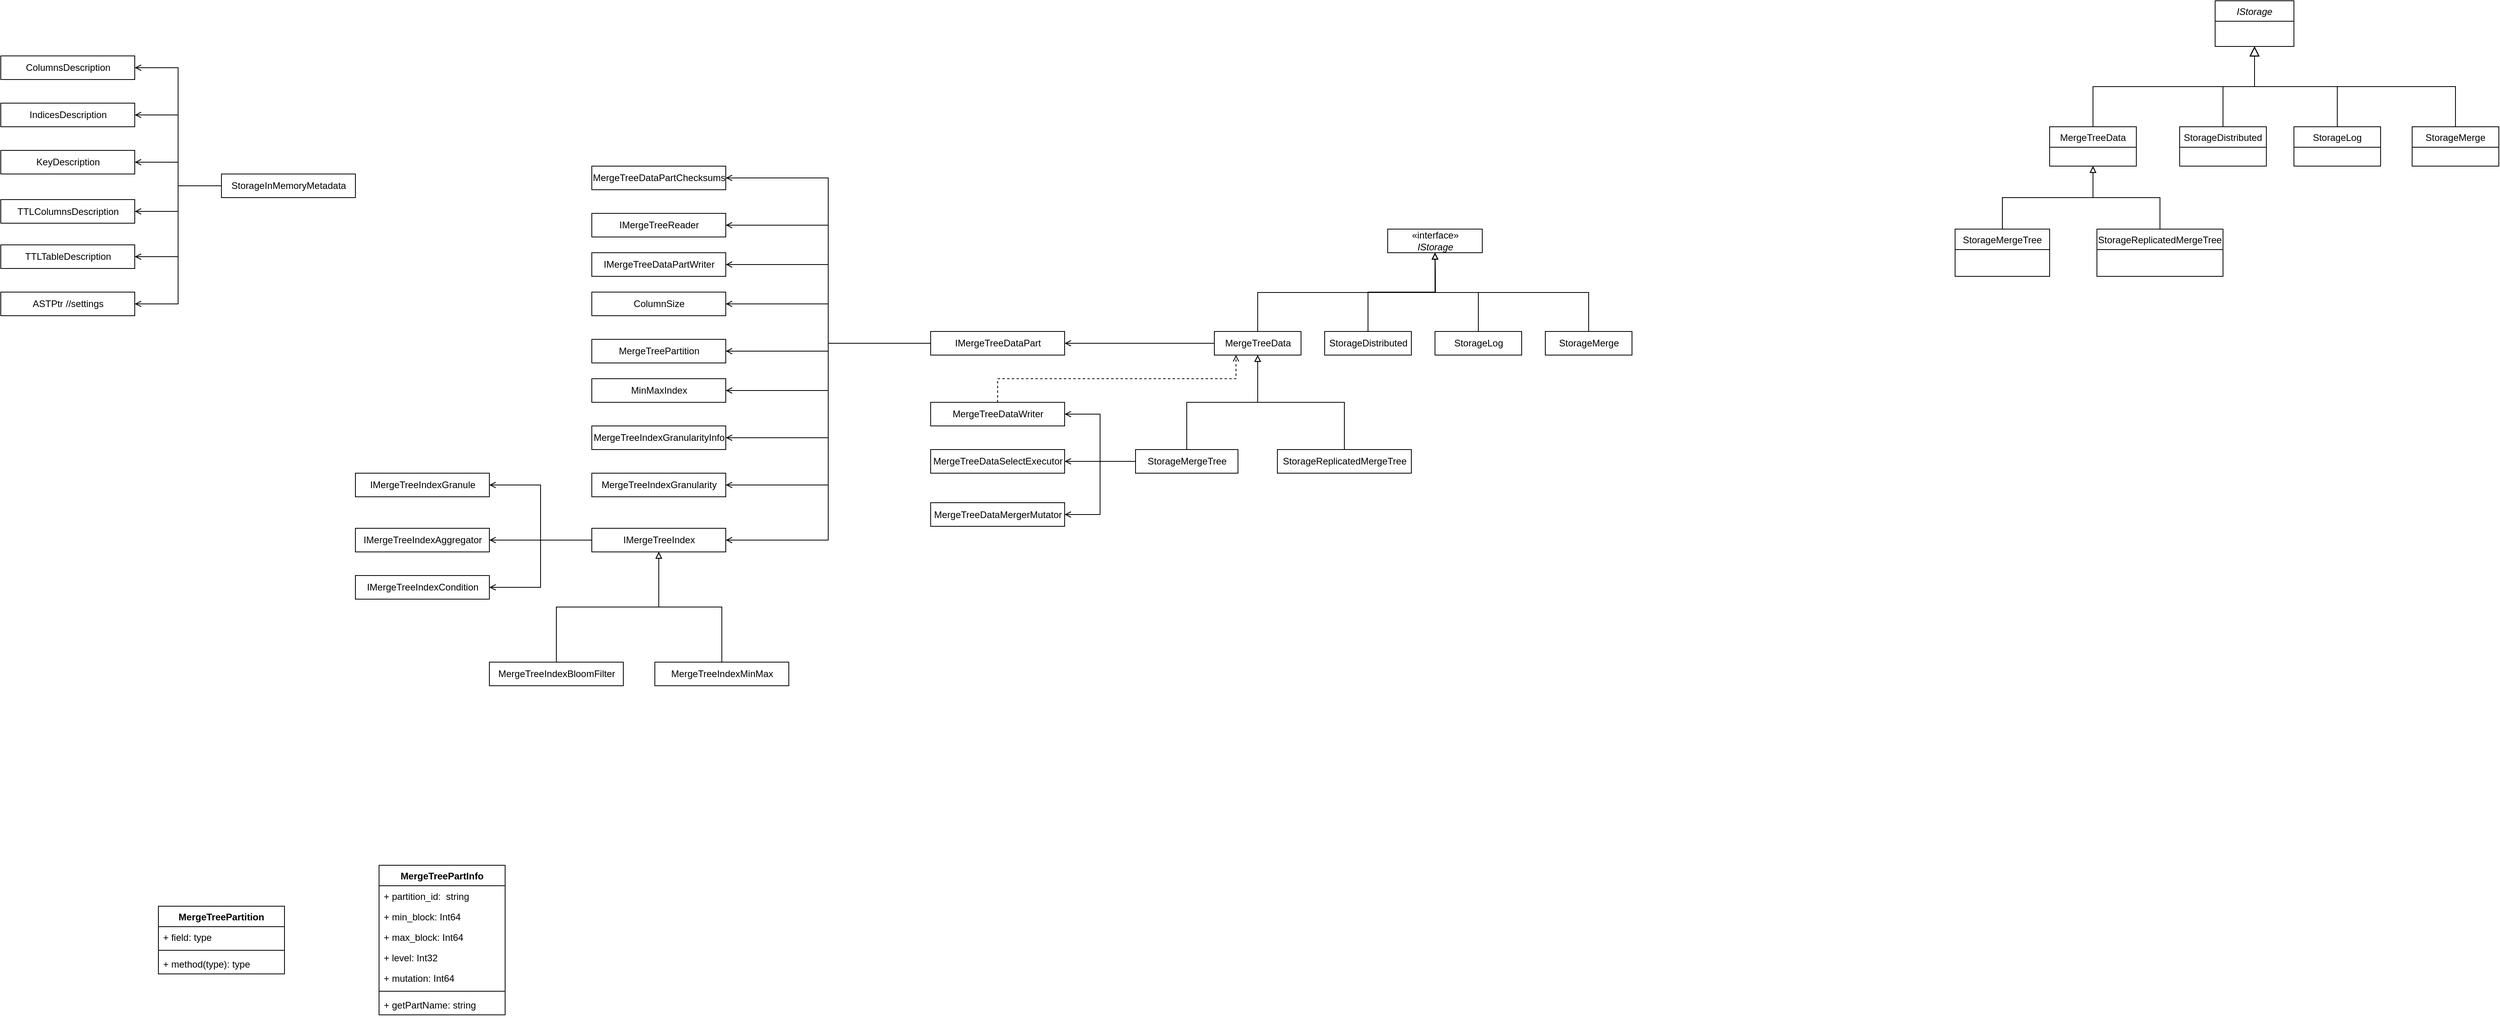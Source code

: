 <mxfile version="15.0.2" type="github">
  <diagram id="C5RBs43oDa-KdzZeNtuy" name="Page-1">
    <mxGraphModel dx="946" dy="662" grid="1" gridSize="10" guides="1" tooltips="1" connect="1" arrows="1" fold="1" page="1" pageScale="1" pageWidth="3300" pageHeight="4681" math="0" shadow="0">
      <root>
        <mxCell id="WIyWlLk6GJQsqaUBKTNV-0" />
        <mxCell id="WIyWlLk6GJQsqaUBKTNV-1" parent="WIyWlLk6GJQsqaUBKTNV-0" />
        <mxCell id="zkfFHV4jXpPFQw0GAbJ--0" value="IStorage" style="swimlane;fontStyle=2;align=center;verticalAlign=top;childLayout=stackLayout;horizontal=1;startSize=26;horizontalStack=0;resizeParent=1;resizeLast=0;collapsible=1;marginBottom=0;rounded=0;shadow=0;strokeWidth=1;" parent="WIyWlLk6GJQsqaUBKTNV-1" vertex="1">
          <mxGeometry x="3000" y="110" width="100" height="58" as="geometry">
            <mxRectangle x="970" y="80" width="160" height="26" as="alternateBounds" />
          </mxGeometry>
        </mxCell>
        <mxCell id="zkfFHV4jXpPFQw0GAbJ--6" value="MergeTreeData" style="swimlane;fontStyle=0;align=center;verticalAlign=top;childLayout=stackLayout;horizontal=1;startSize=26;horizontalStack=0;resizeParent=1;resizeLast=0;collapsible=1;marginBottom=0;rounded=0;shadow=0;strokeWidth=1;" parent="WIyWlLk6GJQsqaUBKTNV-1" vertex="1">
          <mxGeometry x="2790" y="270" width="110" height="50" as="geometry">
            <mxRectangle x="120" y="360" width="160" height="26" as="alternateBounds" />
          </mxGeometry>
        </mxCell>
        <mxCell id="zkfFHV4jXpPFQw0GAbJ--12" value="" style="endArrow=block;endSize=10;endFill=0;shadow=0;strokeWidth=1;rounded=0;edgeStyle=elbowEdgeStyle;elbow=vertical;" parent="WIyWlLk6GJQsqaUBKTNV-1" source="zkfFHV4jXpPFQw0GAbJ--6" target="zkfFHV4jXpPFQw0GAbJ--0" edge="1">
          <mxGeometry width="160" relative="1" as="geometry">
            <mxPoint x="2840" y="113" as="sourcePoint" />
            <mxPoint x="2840" y="113" as="targetPoint" />
          </mxGeometry>
        </mxCell>
        <mxCell id="zkfFHV4jXpPFQw0GAbJ--13" value="StorageDistributed" style="swimlane;fontStyle=0;align=center;verticalAlign=top;childLayout=stackLayout;horizontal=1;startSize=26;horizontalStack=0;resizeParent=1;resizeLast=0;collapsible=1;marginBottom=0;rounded=0;shadow=0;strokeWidth=1;" parent="WIyWlLk6GJQsqaUBKTNV-1" vertex="1">
          <mxGeometry x="2955" y="270" width="110" height="50" as="geometry">
            <mxRectangle x="340" y="380" width="170" height="26" as="alternateBounds" />
          </mxGeometry>
        </mxCell>
        <mxCell id="zkfFHV4jXpPFQw0GAbJ--16" value="" style="endArrow=block;endSize=10;endFill=0;shadow=0;strokeWidth=1;rounded=0;edgeStyle=elbowEdgeStyle;elbow=vertical;" parent="WIyWlLk6GJQsqaUBKTNV-1" source="zkfFHV4jXpPFQw0GAbJ--13" target="zkfFHV4jXpPFQw0GAbJ--0" edge="1">
          <mxGeometry width="160" relative="1" as="geometry">
            <mxPoint x="2950" y="283" as="sourcePoint" />
            <mxPoint x="3050" y="181" as="targetPoint" />
          </mxGeometry>
        </mxCell>
        <mxCell id="VqT61fbBdJnTgZ9Wa_oy-6" style="edgeStyle=orthogonalEdgeStyle;rounded=0;orthogonalLoop=1;jettySize=auto;html=1;exitX=0.5;exitY=0;exitDx=0;exitDy=0;entryX=0.5;entryY=1;entryDx=0;entryDy=0;endArrow=block;endFill=0;" parent="WIyWlLk6GJQsqaUBKTNV-1" source="VqT61fbBdJnTgZ9Wa_oy-0" target="zkfFHV4jXpPFQw0GAbJ--6" edge="1">
          <mxGeometry relative="1" as="geometry">
            <mxPoint x="2830" y="430" as="targetPoint" />
          </mxGeometry>
        </mxCell>
        <mxCell id="VqT61fbBdJnTgZ9Wa_oy-0" value="StorageMergeTree" style="swimlane;fontStyle=0;align=center;verticalAlign=top;childLayout=stackLayout;horizontal=1;startSize=26;horizontalStack=0;resizeParent=1;resizeLast=0;collapsible=1;marginBottom=0;rounded=0;shadow=0;strokeWidth=1;" parent="WIyWlLk6GJQsqaUBKTNV-1" vertex="1">
          <mxGeometry x="2670" y="400" width="120" height="60" as="geometry">
            <mxRectangle x="130" y="380" width="160" height="26" as="alternateBounds" />
          </mxGeometry>
        </mxCell>
        <mxCell id="VqT61fbBdJnTgZ9Wa_oy-14" style="edgeStyle=orthogonalEdgeStyle;rounded=0;orthogonalLoop=1;jettySize=auto;html=1;exitX=0.5;exitY=0;exitDx=0;exitDy=0;entryX=0.5;entryY=1;entryDx=0;entryDy=0;endArrow=block;endFill=0;" parent="WIyWlLk6GJQsqaUBKTNV-1" source="VqT61fbBdJnTgZ9Wa_oy-7" target="zkfFHV4jXpPFQw0GAbJ--6" edge="1">
          <mxGeometry relative="1" as="geometry" />
        </mxCell>
        <mxCell id="VqT61fbBdJnTgZ9Wa_oy-7" value="StorageReplicatedMergeTree" style="swimlane;fontStyle=0;align=center;verticalAlign=top;childLayout=stackLayout;horizontal=1;startSize=26;horizontalStack=0;resizeParent=1;resizeLast=0;collapsible=1;marginBottom=0;rounded=0;shadow=0;strokeWidth=1;" parent="WIyWlLk6GJQsqaUBKTNV-1" vertex="1">
          <mxGeometry x="2850" y="400" width="160" height="60" as="geometry">
            <mxRectangle x="130" y="380" width="160" height="26" as="alternateBounds" />
          </mxGeometry>
        </mxCell>
        <mxCell id="VqT61fbBdJnTgZ9Wa_oy-16" style="edgeStyle=orthogonalEdgeStyle;rounded=0;orthogonalLoop=1;jettySize=auto;html=1;exitX=0.5;exitY=0;exitDx=0;exitDy=0;endArrow=block;endFill=0;entryX=0.5;entryY=1;entryDx=0;entryDy=0;endSize=10;" parent="WIyWlLk6GJQsqaUBKTNV-1" source="VqT61fbBdJnTgZ9Wa_oy-15" target="zkfFHV4jXpPFQw0GAbJ--0" edge="1">
          <mxGeometry relative="1" as="geometry">
            <mxPoint x="3040" y="170" as="targetPoint" />
          </mxGeometry>
        </mxCell>
        <mxCell id="VqT61fbBdJnTgZ9Wa_oy-15" value="StorageLog" style="swimlane;fontStyle=0;align=center;verticalAlign=top;childLayout=stackLayout;horizontal=1;startSize=26;horizontalStack=0;resizeParent=1;resizeLast=0;collapsible=1;marginBottom=0;rounded=0;shadow=0;strokeWidth=1;" parent="WIyWlLk6GJQsqaUBKTNV-1" vertex="1">
          <mxGeometry x="3100" y="270" width="110" height="50" as="geometry">
            <mxRectangle x="340" y="380" width="170" height="26" as="alternateBounds" />
          </mxGeometry>
        </mxCell>
        <mxCell id="VqT61fbBdJnTgZ9Wa_oy-18" style="edgeStyle=orthogonalEdgeStyle;rounded=0;orthogonalLoop=1;jettySize=auto;html=1;exitX=0.5;exitY=0;exitDx=0;exitDy=0;endArrow=block;endFill=0;endSize=10;entryX=0.5;entryY=1;entryDx=0;entryDy=0;" parent="WIyWlLk6GJQsqaUBKTNV-1" source="VqT61fbBdJnTgZ9Wa_oy-17" target="zkfFHV4jXpPFQw0GAbJ--0" edge="1">
          <mxGeometry relative="1" as="geometry">
            <mxPoint x="3090" y="190" as="targetPoint" />
          </mxGeometry>
        </mxCell>
        <mxCell id="VqT61fbBdJnTgZ9Wa_oy-17" value="StorageMerge" style="swimlane;fontStyle=0;align=center;verticalAlign=top;childLayout=stackLayout;horizontal=1;startSize=26;horizontalStack=0;resizeParent=1;resizeLast=0;collapsible=1;marginBottom=0;rounded=0;shadow=0;strokeWidth=1;" parent="WIyWlLk6GJQsqaUBKTNV-1" vertex="1">
          <mxGeometry x="3250" y="270" width="110" height="50" as="geometry">
            <mxRectangle x="340" y="380" width="170" height="26" as="alternateBounds" />
          </mxGeometry>
        </mxCell>
        <mxCell id="IJ3ANs4TzpSFgZ9GsOCs-1" style="edgeStyle=orthogonalEdgeStyle;rounded=0;orthogonalLoop=1;jettySize=auto;html=1;exitX=0;exitY=0.5;exitDx=0;exitDy=0;entryX=1;entryY=0.5;entryDx=0;entryDy=0;endArrow=open;endFill=0;" parent="WIyWlLk6GJQsqaUBKTNV-1" source="VqT61fbBdJnTgZ9Wa_oy-19" target="IJ3ANs4TzpSFgZ9GsOCs-0" edge="1">
          <mxGeometry relative="1" as="geometry" />
        </mxCell>
        <mxCell id="IJ3ANs4TzpSFgZ9GsOCs-3" style="edgeStyle=orthogonalEdgeStyle;rounded=0;orthogonalLoop=1;jettySize=auto;html=1;exitX=0.5;exitY=0;exitDx=0;exitDy=0;endArrow=block;endFill=0;endSize=6;" parent="WIyWlLk6GJQsqaUBKTNV-1" source="VqT61fbBdJnTgZ9Wa_oy-19" edge="1">
          <mxGeometry relative="1" as="geometry">
            <mxPoint x="2010" y="430" as="targetPoint" />
          </mxGeometry>
        </mxCell>
        <mxCell id="VqT61fbBdJnTgZ9Wa_oy-19" value="MergeTreeData" style="html=1;" parent="WIyWlLk6GJQsqaUBKTNV-1" vertex="1">
          <mxGeometry x="1730" y="530" width="110" height="30" as="geometry" />
        </mxCell>
        <mxCell id="VqT61fbBdJnTgZ9Wa_oy-20" value="«interface»&lt;br&gt;&lt;span style=&quot;font-style: italic&quot;&gt;IStorage&lt;/span&gt;" style="html=1;" parent="WIyWlLk6GJQsqaUBKTNV-1" vertex="1">
          <mxGeometry x="1950" y="400" width="120" height="30" as="geometry" />
        </mxCell>
        <mxCell id="VqT61fbBdJnTgZ9Wa_oy-30" style="edgeStyle=orthogonalEdgeStyle;rounded=0;orthogonalLoop=1;jettySize=auto;html=1;exitX=0.5;exitY=0;exitDx=0;exitDy=0;entryX=0.5;entryY=1;entryDx=0;entryDy=0;endArrow=block;endFill=0;endSize=6;" parent="WIyWlLk6GJQsqaUBKTNV-1" source="VqT61fbBdJnTgZ9Wa_oy-21" target="VqT61fbBdJnTgZ9Wa_oy-20" edge="1">
          <mxGeometry relative="1" as="geometry" />
        </mxCell>
        <mxCell id="VqT61fbBdJnTgZ9Wa_oy-21" value="StorageDistributed" style="html=1;" parent="WIyWlLk6GJQsqaUBKTNV-1" vertex="1">
          <mxGeometry x="1870" y="530" width="110" height="30" as="geometry" />
        </mxCell>
        <mxCell id="VqT61fbBdJnTgZ9Wa_oy-31" style="edgeStyle=orthogonalEdgeStyle;rounded=0;orthogonalLoop=1;jettySize=auto;html=1;exitX=0.5;exitY=0;exitDx=0;exitDy=0;endArrow=block;endFill=0;endSize=6;" parent="WIyWlLk6GJQsqaUBKTNV-1" source="VqT61fbBdJnTgZ9Wa_oy-22" edge="1">
          <mxGeometry relative="1" as="geometry">
            <mxPoint x="2010" y="430" as="targetPoint" />
          </mxGeometry>
        </mxCell>
        <mxCell id="VqT61fbBdJnTgZ9Wa_oy-22" value="StorageLog" style="html=1;" parent="WIyWlLk6GJQsqaUBKTNV-1" vertex="1">
          <mxGeometry x="2010" y="530" width="110" height="30" as="geometry" />
        </mxCell>
        <mxCell id="VqT61fbBdJnTgZ9Wa_oy-33" style="edgeStyle=orthogonalEdgeStyle;rounded=0;orthogonalLoop=1;jettySize=auto;html=1;exitX=0.5;exitY=0;exitDx=0;exitDy=0;entryX=0.5;entryY=1;entryDx=0;entryDy=0;endArrow=block;endFill=0;endSize=6;" parent="WIyWlLk6GJQsqaUBKTNV-1" source="VqT61fbBdJnTgZ9Wa_oy-24" target="VqT61fbBdJnTgZ9Wa_oy-19" edge="1">
          <mxGeometry relative="1" as="geometry" />
        </mxCell>
        <mxCell id="IJ3ANs4TzpSFgZ9GsOCs-30" style="edgeStyle=orthogonalEdgeStyle;rounded=0;orthogonalLoop=1;jettySize=auto;html=1;exitX=0;exitY=0.5;exitDx=0;exitDy=0;endArrow=open;endFill=0;endSize=6;entryX=1;entryY=0.5;entryDx=0;entryDy=0;" parent="WIyWlLk6GJQsqaUBKTNV-1" source="VqT61fbBdJnTgZ9Wa_oy-24" target="IJ3ANs4TzpSFgZ9GsOCs-28" edge="1">
          <mxGeometry relative="1" as="geometry" />
        </mxCell>
        <mxCell id="IJ3ANs4TzpSFgZ9GsOCs-33" style="edgeStyle=orthogonalEdgeStyle;rounded=0;orthogonalLoop=1;jettySize=auto;html=1;exitX=0;exitY=0.5;exitDx=0;exitDy=0;entryX=1;entryY=0.5;entryDx=0;entryDy=0;endArrow=open;endFill=0;endSize=6;" parent="WIyWlLk6GJQsqaUBKTNV-1" source="VqT61fbBdJnTgZ9Wa_oy-24" target="IJ3ANs4TzpSFgZ9GsOCs-32" edge="1">
          <mxGeometry relative="1" as="geometry" />
        </mxCell>
        <mxCell id="IJ3ANs4TzpSFgZ9GsOCs-34" style="edgeStyle=orthogonalEdgeStyle;rounded=0;orthogonalLoop=1;jettySize=auto;html=1;exitX=0;exitY=0.5;exitDx=0;exitDy=0;endArrow=open;endFill=0;endSize=6;entryX=1;entryY=0.5;entryDx=0;entryDy=0;" parent="WIyWlLk6GJQsqaUBKTNV-1" source="VqT61fbBdJnTgZ9Wa_oy-24" target="IJ3ANs4TzpSFgZ9GsOCs-29" edge="1">
          <mxGeometry relative="1" as="geometry" />
        </mxCell>
        <mxCell id="VqT61fbBdJnTgZ9Wa_oy-24" value="StorageMergeTree" style="html=1;" parent="WIyWlLk6GJQsqaUBKTNV-1" vertex="1">
          <mxGeometry x="1630" y="680" width="130" height="30" as="geometry" />
        </mxCell>
        <mxCell id="VqT61fbBdJnTgZ9Wa_oy-34" style="edgeStyle=orthogonalEdgeStyle;rounded=0;orthogonalLoop=1;jettySize=auto;html=1;exitX=0.5;exitY=0;exitDx=0;exitDy=0;entryX=0.5;entryY=1;entryDx=0;entryDy=0;endArrow=block;endFill=0;endSize=6;" parent="WIyWlLk6GJQsqaUBKTNV-1" source="VqT61fbBdJnTgZ9Wa_oy-25" target="VqT61fbBdJnTgZ9Wa_oy-19" edge="1">
          <mxGeometry relative="1" as="geometry" />
        </mxCell>
        <mxCell id="VqT61fbBdJnTgZ9Wa_oy-25" value="StorageReplicatedMergeTree" style="html=1;" parent="WIyWlLk6GJQsqaUBKTNV-1" vertex="1">
          <mxGeometry x="1810" y="680" width="170" height="30" as="geometry" />
        </mxCell>
        <mxCell id="VqT61fbBdJnTgZ9Wa_oy-32" style="edgeStyle=orthogonalEdgeStyle;rounded=0;orthogonalLoop=1;jettySize=auto;html=1;exitX=0.5;exitY=0;exitDx=0;exitDy=0;endArrow=block;endFill=0;endSize=6;" parent="WIyWlLk6GJQsqaUBKTNV-1" source="VqT61fbBdJnTgZ9Wa_oy-26" edge="1">
          <mxGeometry relative="1" as="geometry">
            <mxPoint x="2010" y="430" as="targetPoint" />
          </mxGeometry>
        </mxCell>
        <mxCell id="VqT61fbBdJnTgZ9Wa_oy-26" value="StorageMerge" style="html=1;" parent="WIyWlLk6GJQsqaUBKTNV-1" vertex="1">
          <mxGeometry x="2150" y="530" width="110" height="30" as="geometry" />
        </mxCell>
        <mxCell id="IJ3ANs4TzpSFgZ9GsOCs-9" style="edgeStyle=orthogonalEdgeStyle;rounded=0;orthogonalLoop=1;jettySize=auto;html=1;exitX=0;exitY=0.5;exitDx=0;exitDy=0;entryX=1;entryY=0.5;entryDx=0;entryDy=0;endArrow=open;endFill=0;endSize=6;" parent="WIyWlLk6GJQsqaUBKTNV-1" source="IJ3ANs4TzpSFgZ9GsOCs-0" target="IJ3ANs4TzpSFgZ9GsOCs-2" edge="1">
          <mxGeometry relative="1" as="geometry" />
        </mxCell>
        <mxCell id="IJ3ANs4TzpSFgZ9GsOCs-10" style="edgeStyle=orthogonalEdgeStyle;rounded=0;orthogonalLoop=1;jettySize=auto;html=1;exitX=0;exitY=0.5;exitDx=0;exitDy=0;entryX=1;entryY=0.5;entryDx=0;entryDy=0;endArrow=open;endFill=0;endSize=6;" parent="WIyWlLk6GJQsqaUBKTNV-1" source="IJ3ANs4TzpSFgZ9GsOCs-0" target="IJ3ANs4TzpSFgZ9GsOCs-5" edge="1">
          <mxGeometry relative="1" as="geometry" />
        </mxCell>
        <mxCell id="IJ3ANs4TzpSFgZ9GsOCs-11" style="edgeStyle=orthogonalEdgeStyle;rounded=0;orthogonalLoop=1;jettySize=auto;html=1;exitX=0;exitY=0.5;exitDx=0;exitDy=0;entryX=1;entryY=0.5;entryDx=0;entryDy=0;endArrow=open;endFill=0;endSize=6;" parent="WIyWlLk6GJQsqaUBKTNV-1" source="IJ3ANs4TzpSFgZ9GsOCs-0" target="IJ3ANs4TzpSFgZ9GsOCs-7" edge="1">
          <mxGeometry relative="1" as="geometry" />
        </mxCell>
        <mxCell id="IJ3ANs4TzpSFgZ9GsOCs-13" style="edgeStyle=orthogonalEdgeStyle;rounded=0;orthogonalLoop=1;jettySize=auto;html=1;exitX=0;exitY=0.5;exitDx=0;exitDy=0;entryX=1;entryY=0.5;entryDx=0;entryDy=0;endArrow=open;endFill=0;endSize=6;" parent="WIyWlLk6GJQsqaUBKTNV-1" source="IJ3ANs4TzpSFgZ9GsOCs-0" target="IJ3ANs4TzpSFgZ9GsOCs-12" edge="1">
          <mxGeometry relative="1" as="geometry" />
        </mxCell>
        <mxCell id="IJ3ANs4TzpSFgZ9GsOCs-17" style="edgeStyle=orthogonalEdgeStyle;rounded=0;orthogonalLoop=1;jettySize=auto;html=1;exitX=0;exitY=0.5;exitDx=0;exitDy=0;entryX=1;entryY=0.5;entryDx=0;entryDy=0;endArrow=open;endFill=0;endSize=6;" parent="WIyWlLk6GJQsqaUBKTNV-1" source="IJ3ANs4TzpSFgZ9GsOCs-0" target="IJ3ANs4TzpSFgZ9GsOCs-16" edge="1">
          <mxGeometry relative="1" as="geometry" />
        </mxCell>
        <mxCell id="IJ3ANs4TzpSFgZ9GsOCs-20" style="edgeStyle=orthogonalEdgeStyle;rounded=0;orthogonalLoop=1;jettySize=auto;html=1;exitX=0;exitY=0.5;exitDx=0;exitDy=0;entryX=1;entryY=0.5;entryDx=0;entryDy=0;endArrow=open;endFill=0;endSize=6;" parent="WIyWlLk6GJQsqaUBKTNV-1" source="IJ3ANs4TzpSFgZ9GsOCs-0" target="IJ3ANs4TzpSFgZ9GsOCs-19" edge="1">
          <mxGeometry relative="1" as="geometry" />
        </mxCell>
        <mxCell id="IJ3ANs4TzpSFgZ9GsOCs-21" style="edgeStyle=orthogonalEdgeStyle;rounded=0;orthogonalLoop=1;jettySize=auto;html=1;exitX=0;exitY=0.5;exitDx=0;exitDy=0;entryX=1;entryY=0.5;entryDx=0;entryDy=0;endArrow=open;endFill=0;endSize=6;" parent="WIyWlLk6GJQsqaUBKTNV-1" source="IJ3ANs4TzpSFgZ9GsOCs-0" target="IJ3ANs4TzpSFgZ9GsOCs-18" edge="1">
          <mxGeometry relative="1" as="geometry" />
        </mxCell>
        <mxCell id="IJ3ANs4TzpSFgZ9GsOCs-22" style="edgeStyle=orthogonalEdgeStyle;rounded=0;orthogonalLoop=1;jettySize=auto;html=1;exitX=0;exitY=0.5;exitDx=0;exitDy=0;entryX=1;entryY=0.5;entryDx=0;entryDy=0;endArrow=open;endFill=0;endSize=6;" parent="WIyWlLk6GJQsqaUBKTNV-1" source="IJ3ANs4TzpSFgZ9GsOCs-0" target="IJ3ANs4TzpSFgZ9GsOCs-14" edge="1">
          <mxGeometry relative="1" as="geometry" />
        </mxCell>
        <mxCell id="IJ3ANs4TzpSFgZ9GsOCs-24" style="edgeStyle=orthogonalEdgeStyle;rounded=0;orthogonalLoop=1;jettySize=auto;html=1;exitX=0;exitY=0.5;exitDx=0;exitDy=0;entryX=1;entryY=0.5;entryDx=0;entryDy=0;endArrow=open;endFill=0;endSize=6;" parent="WIyWlLk6GJQsqaUBKTNV-1" source="IJ3ANs4TzpSFgZ9GsOCs-0" target="IJ3ANs4TzpSFgZ9GsOCs-23" edge="1">
          <mxGeometry relative="1" as="geometry" />
        </mxCell>
        <mxCell id="IJ3ANs4TzpSFgZ9GsOCs-0" value="IMergeTreeDataPart" style="html=1;" parent="WIyWlLk6GJQsqaUBKTNV-1" vertex="1">
          <mxGeometry x="1370" y="530" width="170" height="30" as="geometry" />
        </mxCell>
        <mxCell id="IJ3ANs4TzpSFgZ9GsOCs-2" value="IMergeTreeReader" style="html=1;" parent="WIyWlLk6GJQsqaUBKTNV-1" vertex="1">
          <mxGeometry x="940" y="380" width="170" height="30" as="geometry" />
        </mxCell>
        <mxCell id="IJ3ANs4TzpSFgZ9GsOCs-5" value="IMergeTreeDataPartWriter" style="html=1;" parent="WIyWlLk6GJQsqaUBKTNV-1" vertex="1">
          <mxGeometry x="940" y="430" width="170" height="30" as="geometry" />
        </mxCell>
        <mxCell id="IJ3ANs4TzpSFgZ9GsOCs-7" value="ColumnSize" style="html=1;" parent="WIyWlLk6GJQsqaUBKTNV-1" vertex="1">
          <mxGeometry x="940" y="480" width="170" height="30" as="geometry" />
        </mxCell>
        <mxCell id="IJ3ANs4TzpSFgZ9GsOCs-12" value="MergeTreeDataPartChecksums" style="html=1;" parent="WIyWlLk6GJQsqaUBKTNV-1" vertex="1">
          <mxGeometry x="940" y="320" width="170" height="30" as="geometry" />
        </mxCell>
        <mxCell id="IJ3ANs4TzpSFgZ9GsOCs-14" value="MergeTreePartition" style="html=1;" parent="WIyWlLk6GJQsqaUBKTNV-1" vertex="1">
          <mxGeometry x="940" y="540" width="170" height="30" as="geometry" />
        </mxCell>
        <mxCell id="IJ3ANs4TzpSFgZ9GsOCs-16" value="MinMaxIndex" style="html=1;" parent="WIyWlLk6GJQsqaUBKTNV-1" vertex="1">
          <mxGeometry x="940" y="590" width="170" height="30" as="geometry" />
        </mxCell>
        <mxCell id="IJ3ANs4TzpSFgZ9GsOCs-18" value="MergeTreeIndexGranularityInfo" style="html=1;" parent="WIyWlLk6GJQsqaUBKTNV-1" vertex="1">
          <mxGeometry x="940" y="650" width="170" height="30" as="geometry" />
        </mxCell>
        <mxCell id="IJ3ANs4TzpSFgZ9GsOCs-19" value="MergeTreeIndexGranularity" style="html=1;" parent="WIyWlLk6GJQsqaUBKTNV-1" vertex="1">
          <mxGeometry x="940" y="710" width="170" height="30" as="geometry" />
        </mxCell>
        <mxCell id="FqpEe1Tz1hvQf4iLvB-g-1" style="edgeStyle=orthogonalEdgeStyle;rounded=0;orthogonalLoop=1;jettySize=auto;html=1;exitX=0;exitY=0.5;exitDx=0;exitDy=0;endArrow=open;endFill=0;entryX=1;entryY=0.5;entryDx=0;entryDy=0;" parent="WIyWlLk6GJQsqaUBKTNV-1" source="IJ3ANs4TzpSFgZ9GsOCs-23" target="FqpEe1Tz1hvQf4iLvB-g-0" edge="1">
          <mxGeometry relative="1" as="geometry" />
        </mxCell>
        <mxCell id="FqpEe1Tz1hvQf4iLvB-g-4" style="edgeStyle=orthogonalEdgeStyle;rounded=0;orthogonalLoop=1;jettySize=auto;html=1;exitX=0;exitY=0.5;exitDx=0;exitDy=0;entryX=1;entryY=0.5;entryDx=0;entryDy=0;endArrow=open;endFill=0;" parent="WIyWlLk6GJQsqaUBKTNV-1" source="IJ3ANs4TzpSFgZ9GsOCs-23" target="FqpEe1Tz1hvQf4iLvB-g-2" edge="1">
          <mxGeometry relative="1" as="geometry" />
        </mxCell>
        <mxCell id="FqpEe1Tz1hvQf4iLvB-g-7" style="edgeStyle=orthogonalEdgeStyle;rounded=0;orthogonalLoop=1;jettySize=auto;html=1;exitX=0;exitY=0.5;exitDx=0;exitDy=0;endArrow=open;endFill=0;" parent="WIyWlLk6GJQsqaUBKTNV-1" source="IJ3ANs4TzpSFgZ9GsOCs-23" target="FqpEe1Tz1hvQf4iLvB-g-6" edge="1">
          <mxGeometry relative="1" as="geometry" />
        </mxCell>
        <mxCell id="IJ3ANs4TzpSFgZ9GsOCs-23" value="IMergeTreeIndex" style="html=1;" parent="WIyWlLk6GJQsqaUBKTNV-1" vertex="1">
          <mxGeometry x="940" y="780" width="170" height="30" as="geometry" />
        </mxCell>
        <mxCell id="IJ3ANs4TzpSFgZ9GsOCs-27" style="edgeStyle=orthogonalEdgeStyle;rounded=0;orthogonalLoop=1;jettySize=auto;html=1;exitX=0.5;exitY=0;exitDx=0;exitDy=0;endArrow=block;endFill=0;endSize=6;" parent="WIyWlLk6GJQsqaUBKTNV-1" source="IJ3ANs4TzpSFgZ9GsOCs-26" target="IJ3ANs4TzpSFgZ9GsOCs-23" edge="1">
          <mxGeometry relative="1" as="geometry">
            <mxPoint x="935" y="940" as="targetPoint" />
          </mxGeometry>
        </mxCell>
        <mxCell id="IJ3ANs4TzpSFgZ9GsOCs-26" value="MergeTreeIndexBloomFilter" style="html=1;" parent="WIyWlLk6GJQsqaUBKTNV-1" vertex="1">
          <mxGeometry x="810" y="950" width="170" height="30" as="geometry" />
        </mxCell>
        <mxCell id="IJ3ANs4TzpSFgZ9GsOCs-28" value="MergeTreeDataSelectExecutor" style="html=1;" parent="WIyWlLk6GJQsqaUBKTNV-1" vertex="1">
          <mxGeometry x="1370" y="680" width="170" height="30" as="geometry" />
        </mxCell>
        <mxCell id="xa_S7mu87-nmWD8aUNrW-0" style="edgeStyle=orthogonalEdgeStyle;rounded=0;orthogonalLoop=1;jettySize=auto;html=1;exitX=0.5;exitY=0;exitDx=0;exitDy=0;entryX=0.25;entryY=1;entryDx=0;entryDy=0;dashed=1;endArrow=open;endFill=0;" edge="1" parent="WIyWlLk6GJQsqaUBKTNV-1" source="IJ3ANs4TzpSFgZ9GsOCs-29" target="VqT61fbBdJnTgZ9Wa_oy-19">
          <mxGeometry relative="1" as="geometry" />
        </mxCell>
        <mxCell id="IJ3ANs4TzpSFgZ9GsOCs-29" value="MergeTreeDataWriter" style="html=1;" parent="WIyWlLk6GJQsqaUBKTNV-1" vertex="1">
          <mxGeometry x="1370" y="620" width="170" height="30" as="geometry" />
        </mxCell>
        <mxCell id="IJ3ANs4TzpSFgZ9GsOCs-32" value="MergeTreeDataMergerMutator" style="html=1;" parent="WIyWlLk6GJQsqaUBKTNV-1" vertex="1">
          <mxGeometry x="1370" y="747.5" width="170" height="30" as="geometry" />
        </mxCell>
        <mxCell id="FqpEe1Tz1hvQf4iLvB-g-0" value="IMergeTreeIndexGranule" style="html=1;" parent="WIyWlLk6GJQsqaUBKTNV-1" vertex="1">
          <mxGeometry x="640" y="710" width="170" height="30" as="geometry" />
        </mxCell>
        <mxCell id="FqpEe1Tz1hvQf4iLvB-g-2" value="IMergeTreeIndexCondition" style="html=1;" parent="WIyWlLk6GJQsqaUBKTNV-1" vertex="1">
          <mxGeometry x="640" y="840" width="170" height="30" as="geometry" />
        </mxCell>
        <mxCell id="FqpEe1Tz1hvQf4iLvB-g-6" value="IMergeTreeIndexAggregator" style="html=1;" parent="WIyWlLk6GJQsqaUBKTNV-1" vertex="1">
          <mxGeometry x="640" y="780" width="170" height="30" as="geometry" />
        </mxCell>
        <mxCell id="FqpEe1Tz1hvQf4iLvB-g-9" style="edgeStyle=orthogonalEdgeStyle;rounded=0;orthogonalLoop=1;jettySize=auto;html=1;exitX=0.5;exitY=0;exitDx=0;exitDy=0;entryX=0.5;entryY=1;entryDx=0;entryDy=0;endArrow=block;endFill=0;" parent="WIyWlLk6GJQsqaUBKTNV-1" source="FqpEe1Tz1hvQf4iLvB-g-8" target="IJ3ANs4TzpSFgZ9GsOCs-23" edge="1">
          <mxGeometry relative="1" as="geometry" />
        </mxCell>
        <mxCell id="FqpEe1Tz1hvQf4iLvB-g-8" value="MergeTreeIndexMinMax" style="html=1;" parent="WIyWlLk6GJQsqaUBKTNV-1" vertex="1">
          <mxGeometry x="1020" y="950" width="170" height="30" as="geometry" />
        </mxCell>
        <mxCell id="RIkWLJw2QVvLqze7CGZ--4" style="edgeStyle=orthogonalEdgeStyle;rounded=0;orthogonalLoop=1;jettySize=auto;html=1;exitX=0;exitY=0.5;exitDx=0;exitDy=0;entryX=1;entryY=0.5;entryDx=0;entryDy=0;endArrow=open;endFill=0;" parent="WIyWlLk6GJQsqaUBKTNV-1" source="RIkWLJw2QVvLqze7CGZ--0" target="RIkWLJw2QVvLqze7CGZ--3" edge="1">
          <mxGeometry relative="1" as="geometry" />
        </mxCell>
        <mxCell id="RIkWLJw2QVvLqze7CGZ--6" style="edgeStyle=orthogonalEdgeStyle;rounded=0;orthogonalLoop=1;jettySize=auto;html=1;exitX=0;exitY=0.5;exitDx=0;exitDy=0;entryX=1;entryY=0.5;entryDx=0;entryDy=0;endArrow=open;endFill=0;" parent="WIyWlLk6GJQsqaUBKTNV-1" source="RIkWLJw2QVvLqze7CGZ--0" target="RIkWLJw2QVvLqze7CGZ--5" edge="1">
          <mxGeometry relative="1" as="geometry" />
        </mxCell>
        <mxCell id="RIkWLJw2QVvLqze7CGZ--8" style="edgeStyle=orthogonalEdgeStyle;rounded=0;orthogonalLoop=1;jettySize=auto;html=1;exitX=0;exitY=0.5;exitDx=0;exitDy=0;entryX=1;entryY=0.5;entryDx=0;entryDy=0;endArrow=open;endFill=0;" parent="WIyWlLk6GJQsqaUBKTNV-1" source="RIkWLJw2QVvLqze7CGZ--0" target="RIkWLJw2QVvLqze7CGZ--7" edge="1">
          <mxGeometry relative="1" as="geometry" />
        </mxCell>
        <mxCell id="RIkWLJw2QVvLqze7CGZ--9" style="edgeStyle=orthogonalEdgeStyle;rounded=0;orthogonalLoop=1;jettySize=auto;html=1;exitX=0;exitY=0.5;exitDx=0;exitDy=0;entryX=1;entryY=0.5;entryDx=0;entryDy=0;endArrow=open;endFill=0;" parent="WIyWlLk6GJQsqaUBKTNV-1" source="RIkWLJw2QVvLqze7CGZ--0" target="RIkWLJw2QVvLqze7CGZ--1" edge="1">
          <mxGeometry relative="1" as="geometry" />
        </mxCell>
        <mxCell id="RIkWLJw2QVvLqze7CGZ--12" style="edgeStyle=orthogonalEdgeStyle;rounded=0;orthogonalLoop=1;jettySize=auto;html=1;exitX=0;exitY=0.5;exitDx=0;exitDy=0;entryX=1;entryY=0.5;entryDx=0;entryDy=0;endArrow=open;endFill=0;" parent="WIyWlLk6GJQsqaUBKTNV-1" source="RIkWLJw2QVvLqze7CGZ--0" target="RIkWLJw2QVvLqze7CGZ--10" edge="1">
          <mxGeometry relative="1" as="geometry" />
        </mxCell>
        <mxCell id="RIkWLJw2QVvLqze7CGZ--13" style="edgeStyle=orthogonalEdgeStyle;rounded=0;orthogonalLoop=1;jettySize=auto;html=1;exitX=0;exitY=0.5;exitDx=0;exitDy=0;entryX=1;entryY=0.5;entryDx=0;entryDy=0;endArrow=open;endFill=0;" parent="WIyWlLk6GJQsqaUBKTNV-1" source="RIkWLJw2QVvLqze7CGZ--0" target="RIkWLJw2QVvLqze7CGZ--11" edge="1">
          <mxGeometry relative="1" as="geometry" />
        </mxCell>
        <mxCell id="RIkWLJw2QVvLqze7CGZ--0" value="StorageInMemoryMetadata" style="html=1;" parent="WIyWlLk6GJQsqaUBKTNV-1" vertex="1">
          <mxGeometry x="470" y="330" width="170" height="30" as="geometry" />
        </mxCell>
        <mxCell id="RIkWLJw2QVvLqze7CGZ--1" value="ColumnsDescription" style="html=1;" parent="WIyWlLk6GJQsqaUBKTNV-1" vertex="1">
          <mxGeometry x="190" y="180" width="170" height="30" as="geometry" />
        </mxCell>
        <mxCell id="RIkWLJw2QVvLqze7CGZ--3" value="IndicesDescription" style="html=1;" parent="WIyWlLk6GJQsqaUBKTNV-1" vertex="1">
          <mxGeometry x="190" y="240" width="170" height="30" as="geometry" />
        </mxCell>
        <mxCell id="RIkWLJw2QVvLqze7CGZ--5" value="KeyDescription" style="html=1;" parent="WIyWlLk6GJQsqaUBKTNV-1" vertex="1">
          <mxGeometry x="190" y="300" width="170" height="30" as="geometry" />
        </mxCell>
        <mxCell id="RIkWLJw2QVvLqze7CGZ--7" value="TTLColumnsDescription" style="html=1;" parent="WIyWlLk6GJQsqaUBKTNV-1" vertex="1">
          <mxGeometry x="190" y="362.5" width="170" height="30" as="geometry" />
        </mxCell>
        <mxCell id="RIkWLJw2QVvLqze7CGZ--10" value="TTLTableDescription" style="html=1;" parent="WIyWlLk6GJQsqaUBKTNV-1" vertex="1">
          <mxGeometry x="190" y="420" width="170" height="30" as="geometry" />
        </mxCell>
        <mxCell id="RIkWLJw2QVvLqze7CGZ--11" value="ASTPtr //settings" style="html=1;" parent="WIyWlLk6GJQsqaUBKTNV-1" vertex="1">
          <mxGeometry x="190" y="480" width="170" height="30" as="geometry" />
        </mxCell>
        <mxCell id="xa_S7mu87-nmWD8aUNrW-1" value="MergeTreePartition" style="swimlane;fontStyle=1;align=center;verticalAlign=top;childLayout=stackLayout;horizontal=1;startSize=26;horizontalStack=0;resizeParent=1;resizeParentMax=0;resizeLast=0;collapsible=1;marginBottom=0;" vertex="1" parent="WIyWlLk6GJQsqaUBKTNV-1">
          <mxGeometry x="390" y="1260" width="160" height="86" as="geometry" />
        </mxCell>
        <mxCell id="xa_S7mu87-nmWD8aUNrW-2" value="+ field: type" style="text;strokeColor=none;fillColor=none;align=left;verticalAlign=top;spacingLeft=4;spacingRight=4;overflow=hidden;rotatable=0;points=[[0,0.5],[1,0.5]];portConstraint=eastwest;" vertex="1" parent="xa_S7mu87-nmWD8aUNrW-1">
          <mxGeometry y="26" width="160" height="26" as="geometry" />
        </mxCell>
        <mxCell id="xa_S7mu87-nmWD8aUNrW-3" value="" style="line;strokeWidth=1;fillColor=none;align=left;verticalAlign=middle;spacingTop=-1;spacingLeft=3;spacingRight=3;rotatable=0;labelPosition=right;points=[];portConstraint=eastwest;" vertex="1" parent="xa_S7mu87-nmWD8aUNrW-1">
          <mxGeometry y="52" width="160" height="8" as="geometry" />
        </mxCell>
        <mxCell id="xa_S7mu87-nmWD8aUNrW-4" value="+ method(type): type" style="text;strokeColor=none;fillColor=none;align=left;verticalAlign=top;spacingLeft=4;spacingRight=4;overflow=hidden;rotatable=0;points=[[0,0.5],[1,0.5]];portConstraint=eastwest;" vertex="1" parent="xa_S7mu87-nmWD8aUNrW-1">
          <mxGeometry y="60" width="160" height="26" as="geometry" />
        </mxCell>
        <mxCell id="xa_S7mu87-nmWD8aUNrW-9" value="MergeTreePartInfo" style="swimlane;fontStyle=1;align=center;verticalAlign=top;childLayout=stackLayout;horizontal=1;startSize=26;horizontalStack=0;resizeParent=1;resizeParentMax=0;resizeLast=0;collapsible=1;marginBottom=0;" vertex="1" parent="WIyWlLk6GJQsqaUBKTNV-1">
          <mxGeometry x="670" y="1208" width="160" height="190" as="geometry" />
        </mxCell>
        <mxCell id="xa_S7mu87-nmWD8aUNrW-10" value="+ partition_id:  string" style="text;strokeColor=none;fillColor=none;align=left;verticalAlign=top;spacingLeft=4;spacingRight=4;overflow=hidden;rotatable=0;points=[[0,0.5],[1,0.5]];portConstraint=eastwest;" vertex="1" parent="xa_S7mu87-nmWD8aUNrW-9">
          <mxGeometry y="26" width="160" height="26" as="geometry" />
        </mxCell>
        <mxCell id="xa_S7mu87-nmWD8aUNrW-13" value="+ min_block: Int64" style="text;strokeColor=none;fillColor=none;align=left;verticalAlign=top;spacingLeft=4;spacingRight=4;overflow=hidden;rotatable=0;points=[[0,0.5],[1,0.5]];portConstraint=eastwest;" vertex="1" parent="xa_S7mu87-nmWD8aUNrW-9">
          <mxGeometry y="52" width="160" height="26" as="geometry" />
        </mxCell>
        <mxCell id="xa_S7mu87-nmWD8aUNrW-14" value="+ max_block: Int64" style="text;strokeColor=none;fillColor=none;align=left;verticalAlign=top;spacingLeft=4;spacingRight=4;overflow=hidden;rotatable=0;points=[[0,0.5],[1,0.5]];portConstraint=eastwest;" vertex="1" parent="xa_S7mu87-nmWD8aUNrW-9">
          <mxGeometry y="78" width="160" height="26" as="geometry" />
        </mxCell>
        <mxCell id="xa_S7mu87-nmWD8aUNrW-15" value="+ level: Int32" style="text;strokeColor=none;fillColor=none;align=left;verticalAlign=top;spacingLeft=4;spacingRight=4;overflow=hidden;rotatable=0;points=[[0,0.5],[1,0.5]];portConstraint=eastwest;" vertex="1" parent="xa_S7mu87-nmWD8aUNrW-9">
          <mxGeometry y="104" width="160" height="26" as="geometry" />
        </mxCell>
        <mxCell id="xa_S7mu87-nmWD8aUNrW-16" value="+ mutation: Int64" style="text;strokeColor=none;fillColor=none;align=left;verticalAlign=top;spacingLeft=4;spacingRight=4;overflow=hidden;rotatable=0;points=[[0,0.5],[1,0.5]];portConstraint=eastwest;" vertex="1" parent="xa_S7mu87-nmWD8aUNrW-9">
          <mxGeometry y="130" width="160" height="26" as="geometry" />
        </mxCell>
        <mxCell id="xa_S7mu87-nmWD8aUNrW-11" value="" style="line;strokeWidth=1;fillColor=none;align=left;verticalAlign=middle;spacingTop=-1;spacingLeft=3;spacingRight=3;rotatable=0;labelPosition=right;points=[];portConstraint=eastwest;" vertex="1" parent="xa_S7mu87-nmWD8aUNrW-9">
          <mxGeometry y="156" width="160" height="8" as="geometry" />
        </mxCell>
        <mxCell id="xa_S7mu87-nmWD8aUNrW-12" value="+ getPartName: string" style="text;strokeColor=none;fillColor=none;align=left;verticalAlign=top;spacingLeft=4;spacingRight=4;overflow=hidden;rotatable=0;points=[[0,0.5],[1,0.5]];portConstraint=eastwest;" vertex="1" parent="xa_S7mu87-nmWD8aUNrW-9">
          <mxGeometry y="164" width="160" height="26" as="geometry" />
        </mxCell>
      </root>
    </mxGraphModel>
  </diagram>
</mxfile>
